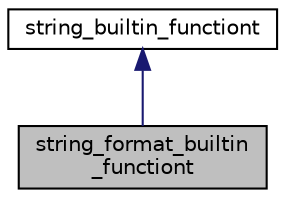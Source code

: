 digraph "string_format_builtin_functiont"
{
 // LATEX_PDF_SIZE
  bgcolor="transparent";
  edge [fontname="Helvetica",fontsize="10",labelfontname="Helvetica",labelfontsize="10"];
  node [fontname="Helvetica",fontsize="10",shape=record];
  Node1 [label="string_format_builtin\l_functiont",height=0.2,width=0.4,color="black", fillcolor="grey75", style="filled", fontcolor="black",tooltip="Built-in function for String.format()."];
  Node2 -> Node1 [dir="back",color="midnightblue",fontsize="10",style="solid",fontname="Helvetica"];
  Node2 [label="string_builtin_functiont",height=0.2,width=0.4,color="black",URL="$classstring__builtin__functiont.html",tooltip="Base class for string functions that are built in the solver."];
}
